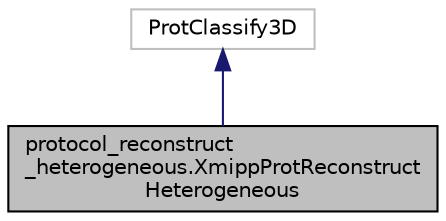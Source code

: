 digraph "protocol_reconstruct_heterogeneous.XmippProtReconstructHeterogeneous"
{
  edge [fontname="Helvetica",fontsize="10",labelfontname="Helvetica",labelfontsize="10"];
  node [fontname="Helvetica",fontsize="10",shape=record];
  Node2 [label="protocol_reconstruct\l_heterogeneous.XmippProtReconstruct\lHeterogeneous",height=0.2,width=0.4,color="black", fillcolor="grey75", style="filled", fontcolor="black"];
  Node3 -> Node2 [dir="back",color="midnightblue",fontsize="10",style="solid",fontname="Helvetica"];
  Node3 [label="ProtClassify3D",height=0.2,width=0.4,color="grey75", fillcolor="white", style="filled"];
}
